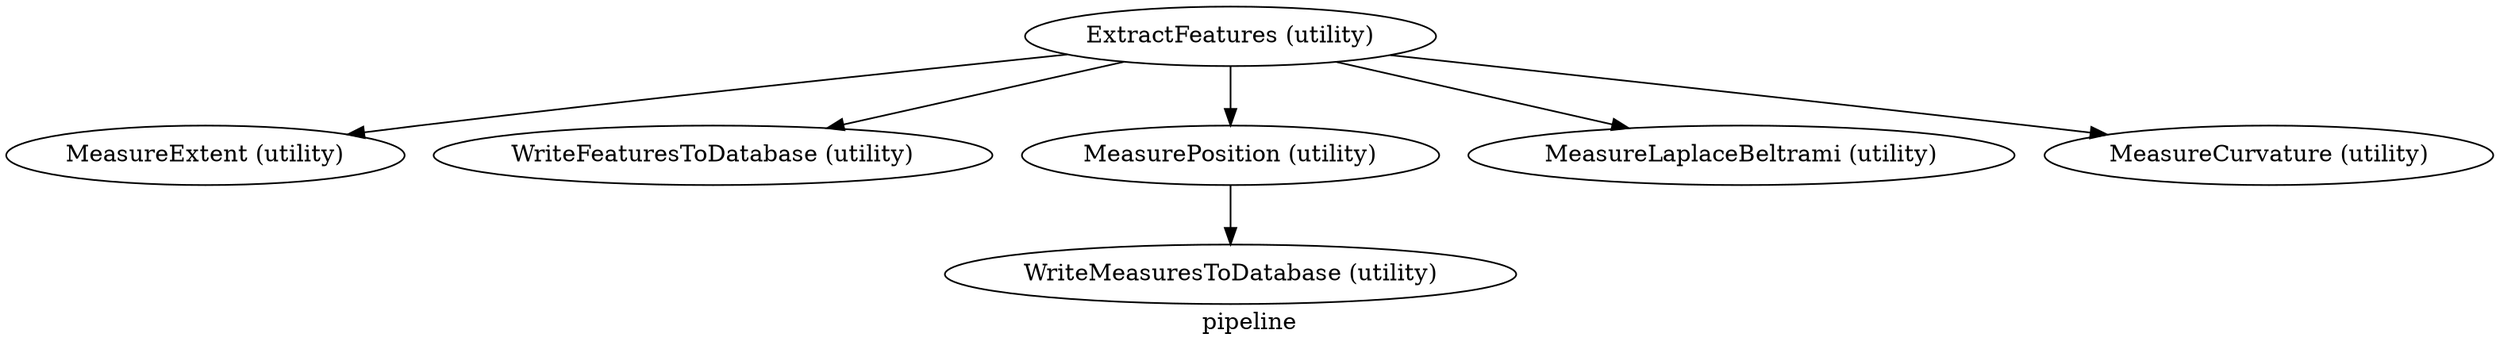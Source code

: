 digraph pipeline{
  label="pipeline";
  pipeline_ExtractFeatures[label="ExtractFeatures (utility)"];
  pipeline_MeasureExtent[label="MeasureExtent (utility)"];
  pipeline_WriteFeaturesToDatabase[label="WriteFeaturesToDatabase (utility)"];
  pipeline_MeasurePosition[label="MeasurePosition (utility)"];
  pipeline_MeasureLaplaceBeltrami[label="MeasureLaplaceBeltrami (utility)"];
  pipeline_MeasureCurvature[label="MeasureCurvature (utility)"];
  pipeline_WriteMeasuresToDatabase[label="WriteMeasuresToDatabase (utility)"];
  pipeline_ExtractFeatures -> pipeline_WriteFeaturesToDatabase;
  pipeline_ExtractFeatures -> pipeline_MeasureCurvature;
  pipeline_ExtractFeatures -> pipeline_MeasurePosition;
  pipeline_ExtractFeatures -> pipeline_MeasureLaplaceBeltrami;
  pipeline_ExtractFeatures -> pipeline_MeasureExtent;
  pipeline_MeasurePosition -> pipeline_WriteMeasuresToDatabase;
}